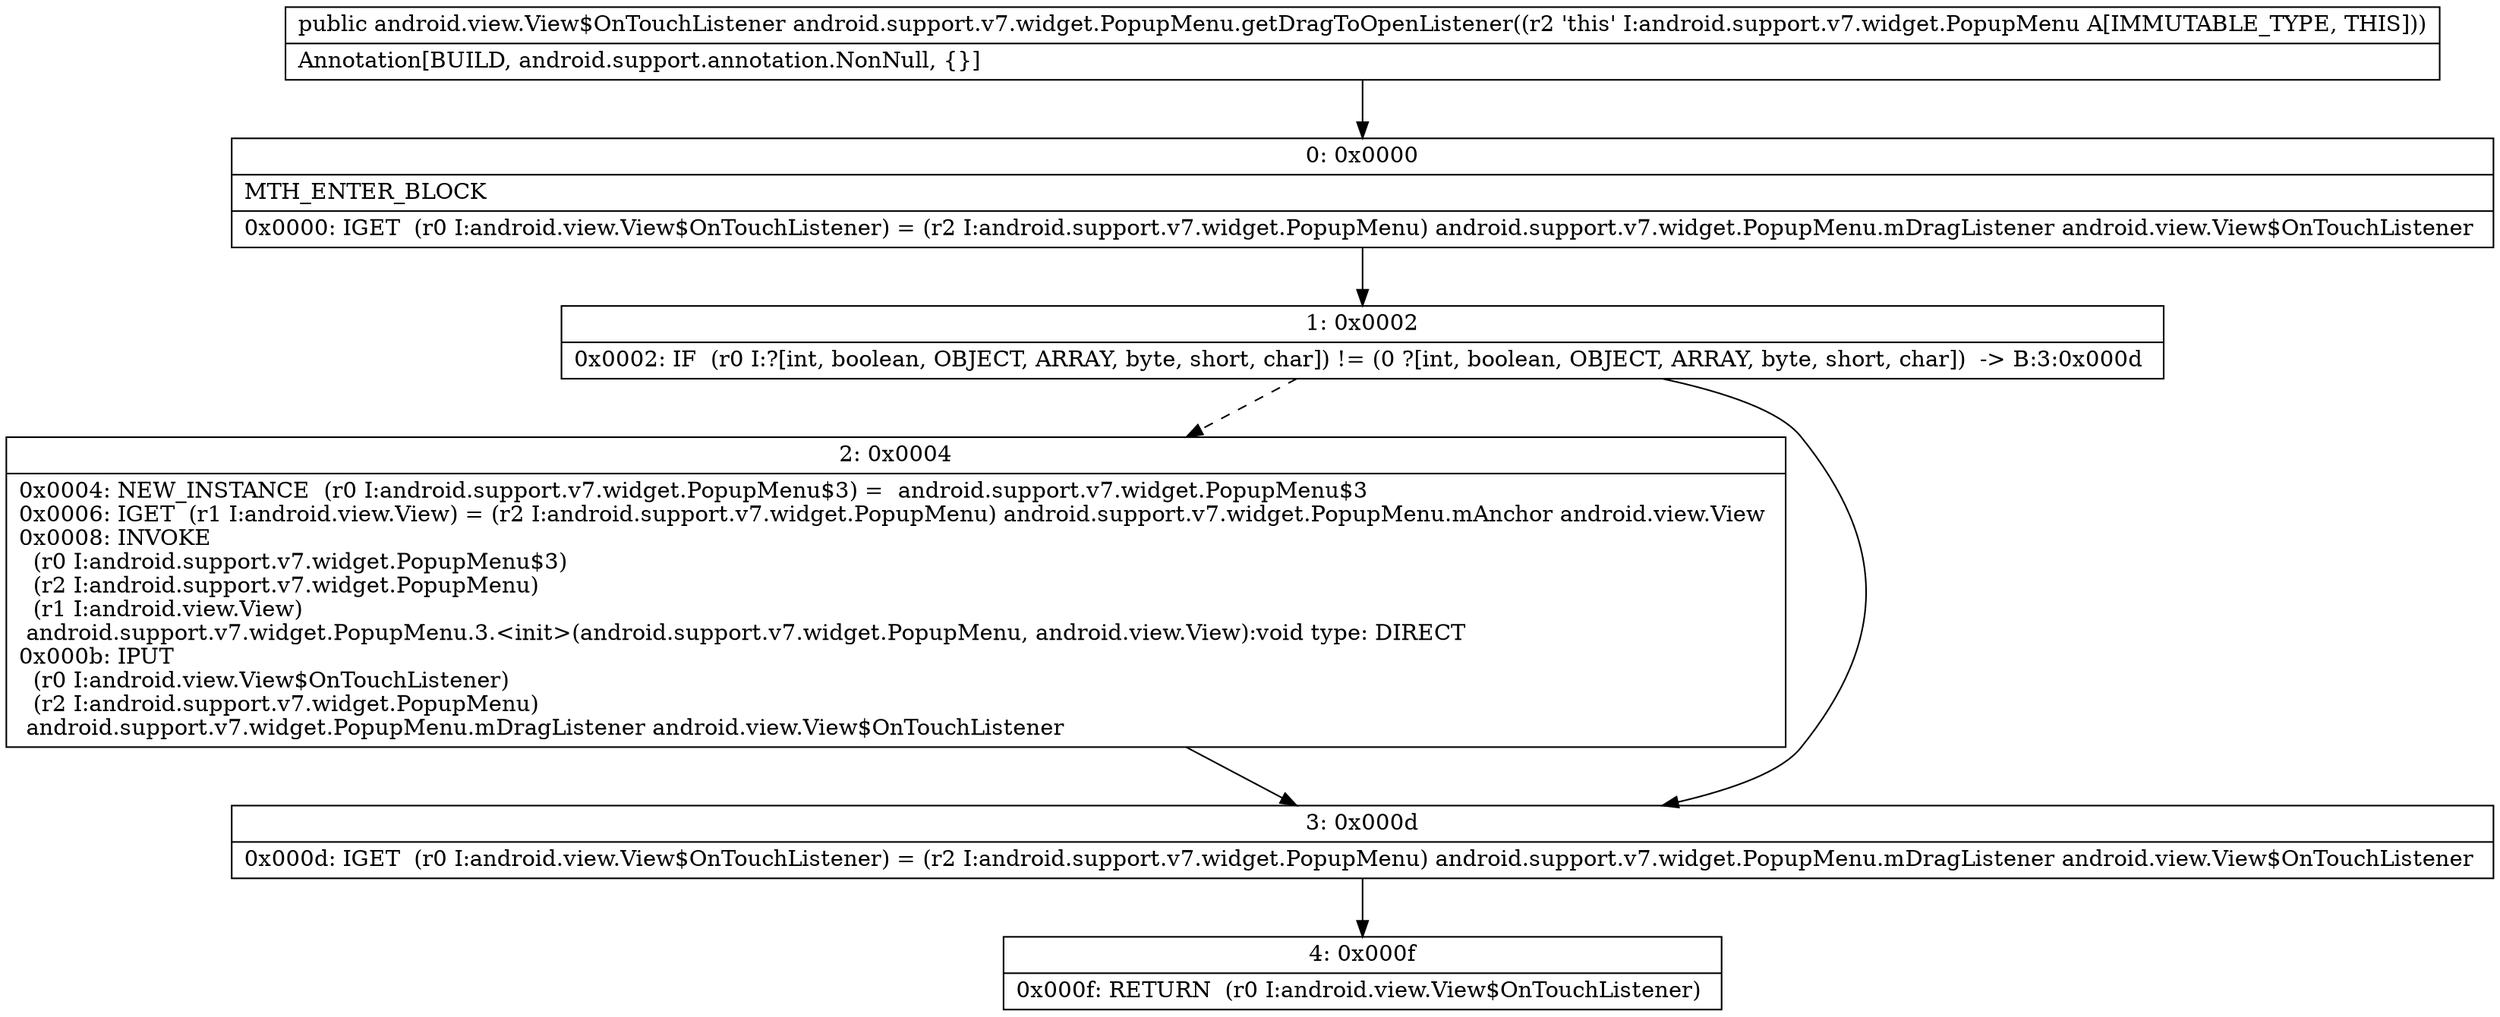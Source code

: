 digraph "CFG forandroid.support.v7.widget.PopupMenu.getDragToOpenListener()Landroid\/view\/View$OnTouchListener;" {
Node_0 [shape=record,label="{0\:\ 0x0000|MTH_ENTER_BLOCK\l|0x0000: IGET  (r0 I:android.view.View$OnTouchListener) = (r2 I:android.support.v7.widget.PopupMenu) android.support.v7.widget.PopupMenu.mDragListener android.view.View$OnTouchListener \l}"];
Node_1 [shape=record,label="{1\:\ 0x0002|0x0002: IF  (r0 I:?[int, boolean, OBJECT, ARRAY, byte, short, char]) != (0 ?[int, boolean, OBJECT, ARRAY, byte, short, char])  \-\> B:3:0x000d \l}"];
Node_2 [shape=record,label="{2\:\ 0x0004|0x0004: NEW_INSTANCE  (r0 I:android.support.v7.widget.PopupMenu$3) =  android.support.v7.widget.PopupMenu$3 \l0x0006: IGET  (r1 I:android.view.View) = (r2 I:android.support.v7.widget.PopupMenu) android.support.v7.widget.PopupMenu.mAnchor android.view.View \l0x0008: INVOKE  \l  (r0 I:android.support.v7.widget.PopupMenu$3)\l  (r2 I:android.support.v7.widget.PopupMenu)\l  (r1 I:android.view.View)\l android.support.v7.widget.PopupMenu.3.\<init\>(android.support.v7.widget.PopupMenu, android.view.View):void type: DIRECT \l0x000b: IPUT  \l  (r0 I:android.view.View$OnTouchListener)\l  (r2 I:android.support.v7.widget.PopupMenu)\l android.support.v7.widget.PopupMenu.mDragListener android.view.View$OnTouchListener \l}"];
Node_3 [shape=record,label="{3\:\ 0x000d|0x000d: IGET  (r0 I:android.view.View$OnTouchListener) = (r2 I:android.support.v7.widget.PopupMenu) android.support.v7.widget.PopupMenu.mDragListener android.view.View$OnTouchListener \l}"];
Node_4 [shape=record,label="{4\:\ 0x000f|0x000f: RETURN  (r0 I:android.view.View$OnTouchListener) \l}"];
MethodNode[shape=record,label="{public android.view.View$OnTouchListener android.support.v7.widget.PopupMenu.getDragToOpenListener((r2 'this' I:android.support.v7.widget.PopupMenu A[IMMUTABLE_TYPE, THIS]))  | Annotation[BUILD, android.support.annotation.NonNull, \{\}]\l}"];
MethodNode -> Node_0;
Node_0 -> Node_1;
Node_1 -> Node_2[style=dashed];
Node_1 -> Node_3;
Node_2 -> Node_3;
Node_3 -> Node_4;
}

